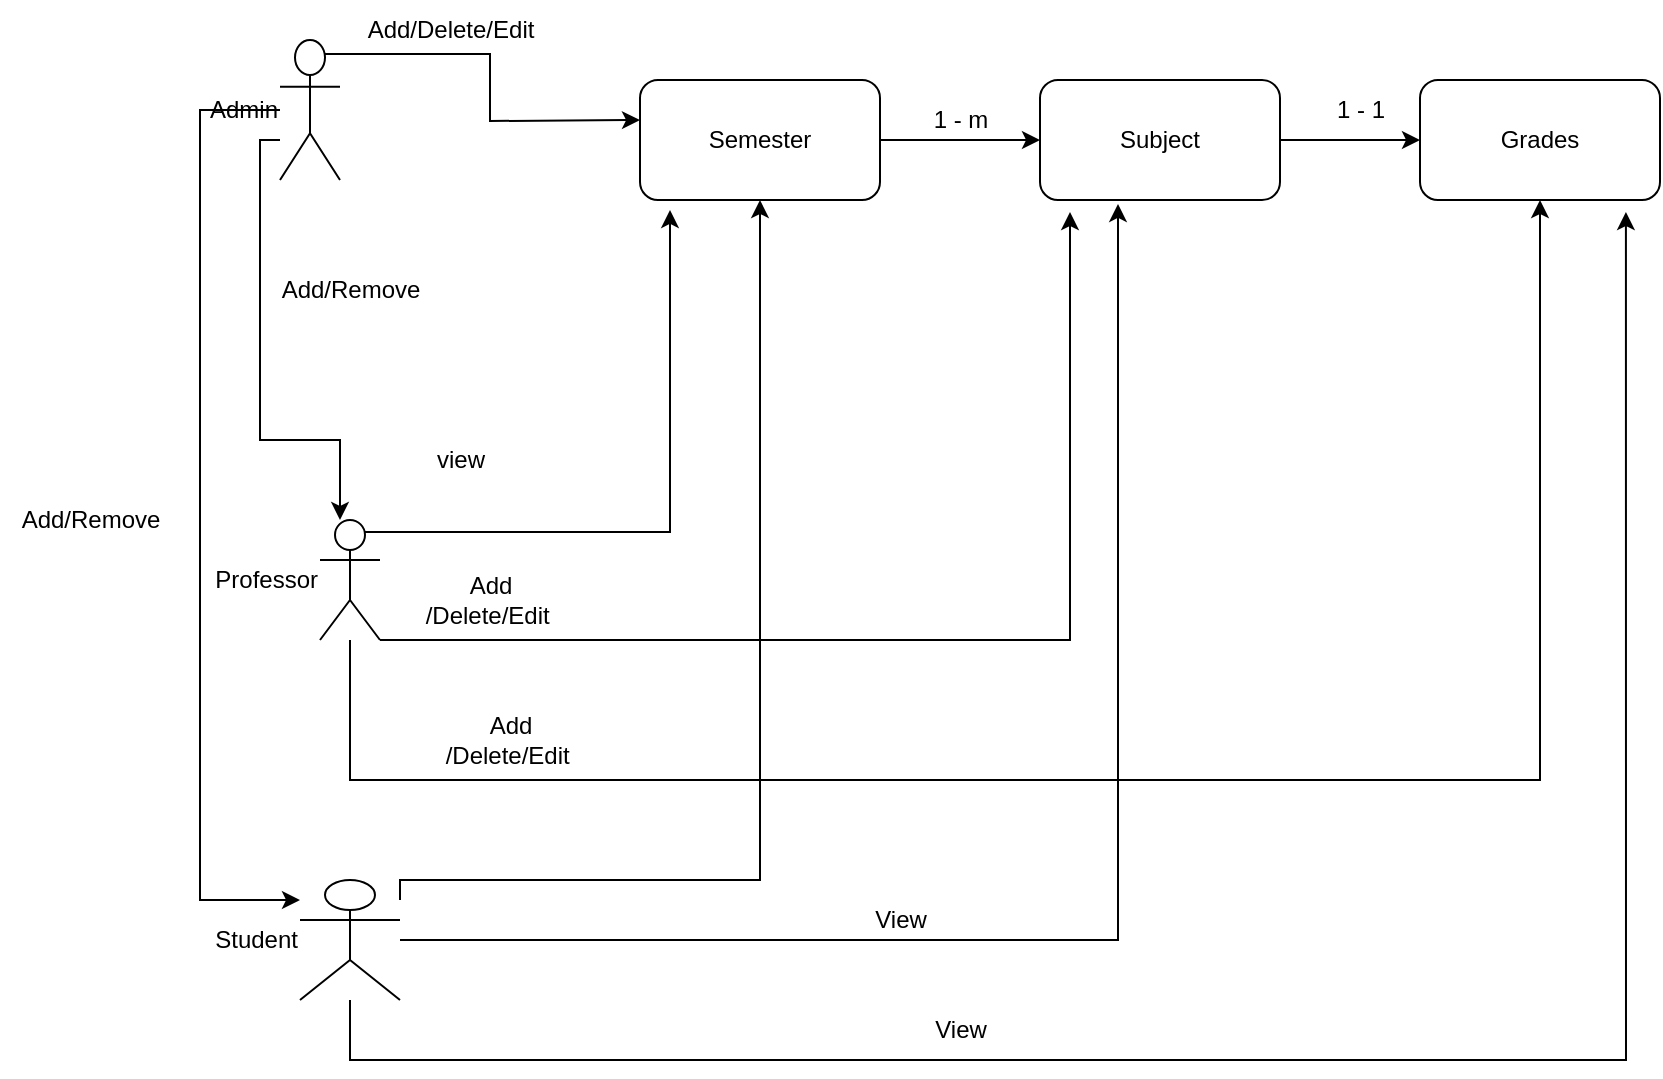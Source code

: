 <mxfile version="20.2.2" type="github">
  <diagram id="v4G35rTler4ZaaxGdGWj" name="Page-1">
    <mxGraphModel dx="2231" dy="795" grid="1" gridSize="10" guides="1" tooltips="1" connect="1" arrows="1" fold="1" page="1" pageScale="1" pageWidth="850" pageHeight="1100" math="0" shadow="0">
      <root>
        <mxCell id="0" />
        <mxCell id="1" parent="0" />
        <mxCell id="aPKI6MGES9-VmgoMAELp-3" style="edgeStyle=orthogonalEdgeStyle;rounded=0;orthogonalLoop=1;jettySize=auto;html=1;exitX=0.75;exitY=0.1;exitDx=0;exitDy=0;exitPerimeter=0;" edge="1" parent="1" source="aPKI6MGES9-VmgoMAELp-2">
          <mxGeometry relative="1" as="geometry">
            <mxPoint x="240" y="130" as="targetPoint" />
          </mxGeometry>
        </mxCell>
        <mxCell id="aPKI6MGES9-VmgoMAELp-31" value="" style="edgeStyle=orthogonalEdgeStyle;rounded=0;orthogonalLoop=1;jettySize=auto;html=1;" edge="1" parent="1" source="aPKI6MGES9-VmgoMAELp-2" target="aPKI6MGES9-VmgoMAELp-5">
          <mxGeometry relative="1" as="geometry">
            <mxPoint x="75" y="245" as="targetPoint" />
            <Array as="points">
              <mxPoint x="50" y="140" />
              <mxPoint x="50" y="290" />
              <mxPoint x="90" y="290" />
            </Array>
          </mxGeometry>
        </mxCell>
        <mxCell id="aPKI6MGES9-VmgoMAELp-33" value="" style="edgeStyle=orthogonalEdgeStyle;rounded=0;orthogonalLoop=1;jettySize=auto;html=1;" edge="1" parent="1" source="aPKI6MGES9-VmgoMAELp-2" target="aPKI6MGES9-VmgoMAELp-20">
          <mxGeometry relative="1" as="geometry">
            <mxPoint x="30" y="480" as="targetPoint" />
            <Array as="points">
              <mxPoint x="20" y="125" />
              <mxPoint x="20" y="520" />
            </Array>
          </mxGeometry>
        </mxCell>
        <mxCell id="aPKI6MGES9-VmgoMAELp-2" value="Admin" style="shape=umlActor;verticalLabelPosition=middle;verticalAlign=middle;html=1;outlineConnect=0;labelPosition=left;align=right;" vertex="1" parent="1">
          <mxGeometry x="60" y="90" width="30" height="70" as="geometry" />
        </mxCell>
        <mxCell id="aPKI6MGES9-VmgoMAELp-24" style="edgeStyle=orthogonalEdgeStyle;rounded=0;orthogonalLoop=1;jettySize=auto;html=1;exitX=0.25;exitY=0.1;exitDx=0;exitDy=0;exitPerimeter=0;entryX=0.125;entryY=1.083;entryDx=0;entryDy=0;entryPerimeter=0;" edge="1" parent="1" source="aPKI6MGES9-VmgoMAELp-5" target="aPKI6MGES9-VmgoMAELp-22">
          <mxGeometry relative="1" as="geometry" />
        </mxCell>
        <mxCell id="aPKI6MGES9-VmgoMAELp-39" value="" style="edgeStyle=orthogonalEdgeStyle;rounded=0;orthogonalLoop=1;jettySize=auto;html=1;entryX=0.125;entryY=1.1;entryDx=0;entryDy=0;entryPerimeter=0;" edge="1" parent="1" source="aPKI6MGES9-VmgoMAELp-5" target="aPKI6MGES9-VmgoMAELp-34">
          <mxGeometry relative="1" as="geometry">
            <mxPoint x="165" y="360" as="targetPoint" />
            <Array as="points">
              <mxPoint x="455" y="390" />
            </Array>
          </mxGeometry>
        </mxCell>
        <mxCell id="aPKI6MGES9-VmgoMAELp-46" value="" style="edgeStyle=orthogonalEdgeStyle;rounded=0;orthogonalLoop=1;jettySize=auto;html=1;" edge="1" parent="1" source="aPKI6MGES9-VmgoMAELp-5" target="aPKI6MGES9-VmgoMAELp-41">
          <mxGeometry relative="1" as="geometry">
            <mxPoint x="150" y="475" as="targetPoint" />
            <Array as="points">
              <mxPoint x="95" y="460" />
              <mxPoint x="690" y="460" />
            </Array>
          </mxGeometry>
        </mxCell>
        <mxCell id="aPKI6MGES9-VmgoMAELp-5" value="Professor" style="shape=umlActor;verticalLabelPosition=middle;verticalAlign=middle;html=1;outlineConnect=0;labelPosition=left;align=right;" vertex="1" parent="1">
          <mxGeometry x="80" y="330" width="30" height="60" as="geometry" />
        </mxCell>
        <mxCell id="aPKI6MGES9-VmgoMAELp-25" style="edgeStyle=orthogonalEdgeStyle;rounded=0;orthogonalLoop=1;jettySize=auto;html=1;entryX=0.5;entryY=1;entryDx=0;entryDy=0;" edge="1" parent="1" target="aPKI6MGES9-VmgoMAELp-22">
          <mxGeometry relative="1" as="geometry">
            <mxPoint x="120" y="520" as="sourcePoint" />
            <mxPoint x="300" y="180" as="targetPoint" />
            <Array as="points">
              <mxPoint x="120" y="510" />
              <mxPoint x="300" y="510" />
            </Array>
          </mxGeometry>
        </mxCell>
        <mxCell id="aPKI6MGES9-VmgoMAELp-36" value="" style="edgeStyle=orthogonalEdgeStyle;rounded=0;orthogonalLoop=1;jettySize=auto;html=1;entryX=0.325;entryY=1.033;entryDx=0;entryDy=0;entryPerimeter=0;" edge="1" parent="1" source="aPKI6MGES9-VmgoMAELp-20" target="aPKI6MGES9-VmgoMAELp-34">
          <mxGeometry relative="1" as="geometry">
            <mxPoint x="480" y="180" as="targetPoint" />
          </mxGeometry>
        </mxCell>
        <mxCell id="aPKI6MGES9-VmgoMAELp-44" value="" style="edgeStyle=orthogonalEdgeStyle;rounded=0;orthogonalLoop=1;jettySize=auto;html=1;entryX=0.858;entryY=1.1;entryDx=0;entryDy=0;entryPerimeter=0;" edge="1" parent="1" source="aPKI6MGES9-VmgoMAELp-20" target="aPKI6MGES9-VmgoMAELp-41">
          <mxGeometry relative="1" as="geometry">
            <mxPoint x="95" y="650" as="targetPoint" />
            <Array as="points">
              <mxPoint x="95" y="600" />
              <mxPoint x="733" y="600" />
            </Array>
          </mxGeometry>
        </mxCell>
        <mxCell id="aPKI6MGES9-VmgoMAELp-20" value="Student" style="shape=umlActor;verticalLabelPosition=middle;verticalAlign=middle;html=1;outlineConnect=0;labelPosition=left;align=right;" vertex="1" parent="1">
          <mxGeometry x="70" y="510" width="50" height="60" as="geometry" />
        </mxCell>
        <mxCell id="aPKI6MGES9-VmgoMAELp-35" value="" style="edgeStyle=orthogonalEdgeStyle;rounded=0;orthogonalLoop=1;jettySize=auto;html=1;" edge="1" parent="1" source="aPKI6MGES9-VmgoMAELp-22" target="aPKI6MGES9-VmgoMAELp-34">
          <mxGeometry relative="1" as="geometry" />
        </mxCell>
        <mxCell id="aPKI6MGES9-VmgoMAELp-22" value="Semester" style="rounded=1;whiteSpace=wrap;html=1;" vertex="1" parent="1">
          <mxGeometry x="240" y="110" width="120" height="60" as="geometry" />
        </mxCell>
        <mxCell id="aPKI6MGES9-VmgoMAELp-26" value="view" style="text;html=1;align=center;verticalAlign=middle;resizable=0;points=[];autosize=1;strokeColor=none;fillColor=none;" vertex="1" parent="1">
          <mxGeometry x="125" y="285" width="50" height="30" as="geometry" />
        </mxCell>
        <mxCell id="aPKI6MGES9-VmgoMAELp-27" value="Add/Delete/Edit" style="text;html=1;align=center;verticalAlign=middle;resizable=0;points=[];autosize=1;strokeColor=none;fillColor=none;" vertex="1" parent="1">
          <mxGeometry x="90" y="70" width="110" height="30" as="geometry" />
        </mxCell>
        <mxCell id="aPKI6MGES9-VmgoMAELp-32" value="Add/Remove" style="text;html=1;align=center;verticalAlign=middle;resizable=0;points=[];autosize=1;strokeColor=none;fillColor=none;" vertex="1" parent="1">
          <mxGeometry x="50" y="200" width="90" height="30" as="geometry" />
        </mxCell>
        <mxCell id="aPKI6MGES9-VmgoMAELp-42" value="" style="edgeStyle=orthogonalEdgeStyle;rounded=0;orthogonalLoop=1;jettySize=auto;html=1;" edge="1" parent="1" source="aPKI6MGES9-VmgoMAELp-34" target="aPKI6MGES9-VmgoMAELp-41">
          <mxGeometry relative="1" as="geometry" />
        </mxCell>
        <mxCell id="aPKI6MGES9-VmgoMAELp-34" value="Subject" style="whiteSpace=wrap;html=1;rounded=1;" vertex="1" parent="1">
          <mxGeometry x="440" y="110" width="120" height="60" as="geometry" />
        </mxCell>
        <mxCell id="aPKI6MGES9-VmgoMAELp-37" value="View" style="text;html=1;align=center;verticalAlign=middle;resizable=0;points=[];autosize=1;strokeColor=none;fillColor=none;" vertex="1" parent="1">
          <mxGeometry x="345" y="515" width="50" height="30" as="geometry" />
        </mxCell>
        <mxCell id="aPKI6MGES9-VmgoMAELp-40" value="Add&lt;br&gt;/Delete/Edit&amp;nbsp;" style="text;html=1;align=center;verticalAlign=middle;resizable=0;points=[];autosize=1;strokeColor=none;fillColor=none;" vertex="1" parent="1">
          <mxGeometry x="120" y="350" width="90" height="40" as="geometry" />
        </mxCell>
        <mxCell id="aPKI6MGES9-VmgoMAELp-41" value="Grades" style="rounded=1;whiteSpace=wrap;html=1;" vertex="1" parent="1">
          <mxGeometry x="630" y="110" width="120" height="60" as="geometry" />
        </mxCell>
        <mxCell id="aPKI6MGES9-VmgoMAELp-45" value="View" style="text;html=1;align=center;verticalAlign=middle;resizable=0;points=[];autosize=1;strokeColor=none;fillColor=none;" vertex="1" parent="1">
          <mxGeometry x="375" y="570" width="50" height="30" as="geometry" />
        </mxCell>
        <mxCell id="aPKI6MGES9-VmgoMAELp-47" value="Add&lt;br&gt;/Delete/Edit&amp;nbsp;" style="text;html=1;align=center;verticalAlign=middle;resizable=0;points=[];autosize=1;strokeColor=none;fillColor=none;" vertex="1" parent="1">
          <mxGeometry x="130" y="420" width="90" height="40" as="geometry" />
        </mxCell>
        <mxCell id="aPKI6MGES9-VmgoMAELp-48" value="1 - m" style="text;html=1;align=center;verticalAlign=middle;resizable=0;points=[];autosize=1;strokeColor=none;fillColor=none;" vertex="1" parent="1">
          <mxGeometry x="375" y="115" width="50" height="30" as="geometry" />
        </mxCell>
        <mxCell id="aPKI6MGES9-VmgoMAELp-49" value="1 - 1" style="text;html=1;align=center;verticalAlign=middle;resizable=0;points=[];autosize=1;strokeColor=none;fillColor=none;" vertex="1" parent="1">
          <mxGeometry x="575" y="110" width="50" height="30" as="geometry" />
        </mxCell>
        <mxCell id="aPKI6MGES9-VmgoMAELp-50" value="Add/Remove" style="text;html=1;align=center;verticalAlign=middle;resizable=0;points=[];autosize=1;strokeColor=none;fillColor=none;" vertex="1" parent="1">
          <mxGeometry x="-80" y="315" width="90" height="30" as="geometry" />
        </mxCell>
      </root>
    </mxGraphModel>
  </diagram>
</mxfile>
